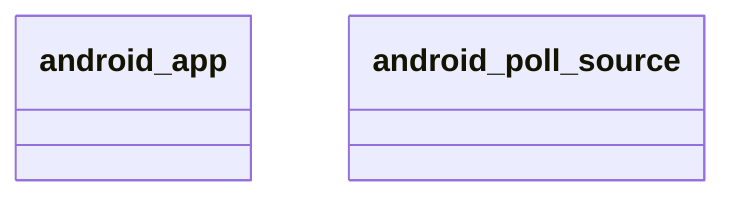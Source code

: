 classDiagram
    class android_app {
    }
    class android_poll_source {
    }
    class android_app {
    }
    class android_app {
    }
    class android_poll_source {
    }
    class android_poll_source {
    }